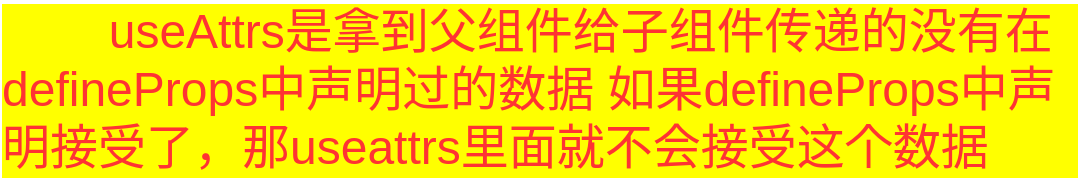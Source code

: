 <mxfile>
    <diagram id="gmPEO_okSWJ5EBFekHE_" name="第 1 页">
        <mxGraphModel dx="815" dy="612" grid="1" gridSize="10" guides="1" tooltips="1" connect="1" arrows="1" fold="1" page="1" pageScale="1" pageWidth="827" pageHeight="1169" math="0" shadow="0">
            <root>
                <mxCell id="0"/>
                <mxCell id="1" parent="0"/>
                <mxCell id="2" value="&lt;div style=&quot;text-align: left;&quot;&gt;&lt;span style=&quot;font-size: 24px;&quot;&gt;&lt;span style=&quot;white-space: pre;&quot;&gt;&#9;&lt;/span&gt;useAttrs是拿到父组件给子组件传递的没有在defineProps中声明过的数据 如果defineProps中声明接受了，那useattrs里面就不会接受这个数据&lt;/span&gt;&lt;br&gt;&lt;/div&gt;" style="text;strokeColor=none;align=center;fillColor=none;html=1;verticalAlign=middle;whiteSpace=wrap;rounded=0;fontSize=14;fontColor=#FF3333;labelBackgroundColor=#FFFF00;" vertex="1" parent="1">
                    <mxGeometry x="170" y="760" width="540" height="90" as="geometry"/>
                </mxCell>
            </root>
        </mxGraphModel>
    </diagram>
</mxfile>